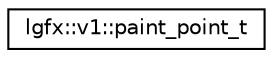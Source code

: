 digraph "Graphical Class Hierarchy"
{
 // LATEX_PDF_SIZE
  edge [fontname="Helvetica",fontsize="10",labelfontname="Helvetica",labelfontsize="10"];
  node [fontname="Helvetica",fontsize="10",shape=record];
  rankdir="LR";
  Node0 [label="lgfx::v1::paint_point_t",height=0.2,width=0.4,color="black", fillcolor="white", style="filled",URL="$db/d6a/structlgfx_1_1v1_1_1paint__point__t.html",tooltip=" "];
}
